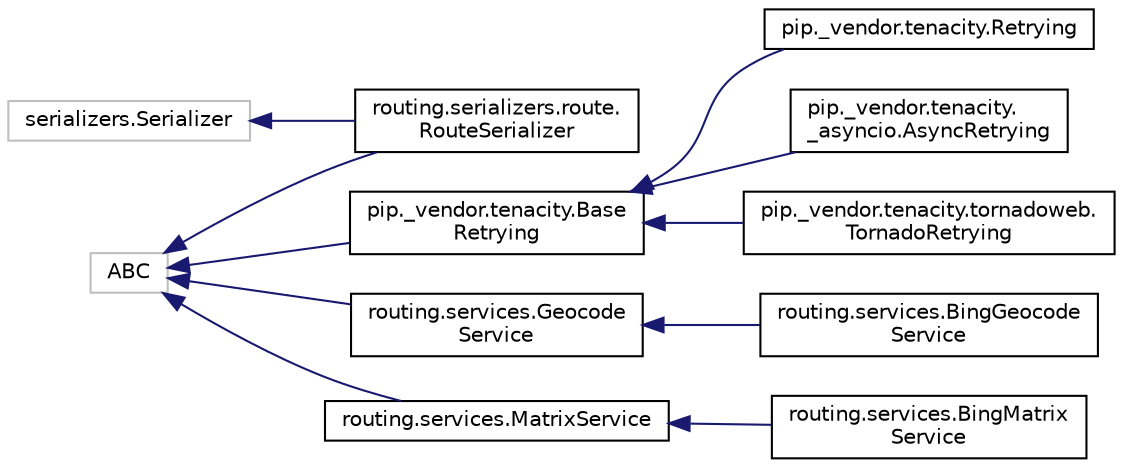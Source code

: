 digraph "Graphical Class Hierarchy"
{
 // LATEX_PDF_SIZE
  edge [fontname="Helvetica",fontsize="10",labelfontname="Helvetica",labelfontsize="10"];
  node [fontname="Helvetica",fontsize="10",shape=record];
  rankdir="LR";
  Node3314 [label="serializers.Serializer",height=0.2,width=0.4,color="grey75", fillcolor="white", style="filled",tooltip=" "];
  Node3314 -> Node0 [dir="back",color="midnightblue",fontsize="10",style="solid",fontname="Helvetica"];
  Node0 [label="routing.serializers.route.\lRouteSerializer",height=0.2,width=0.4,color="black", fillcolor="white", style="filled",URL="$classrouting_1_1serializers_1_1route_1_1_route_serializer.html",tooltip=" "];
  Node3699 [label="ABC",height=0.2,width=0.4,color="grey75", fillcolor="white", style="filled",tooltip=" "];
  Node3699 -> Node3700 [dir="back",color="midnightblue",fontsize="10",style="solid",fontname="Helvetica"];
  Node3700 [label="pip._vendor.tenacity.Base\lRetrying",height=0.2,width=0.4,color="black", fillcolor="white", style="filled",URL="$classpip_1_1__vendor_1_1tenacity_1_1_base_retrying.html",tooltip=" "];
  Node3700 -> Node3701 [dir="back",color="midnightblue",fontsize="10",style="solid",fontname="Helvetica"];
  Node3701 [label="pip._vendor.tenacity.Retrying",height=0.2,width=0.4,color="black", fillcolor="white", style="filled",URL="$classpip_1_1__vendor_1_1tenacity_1_1_retrying.html",tooltip=" "];
  Node3700 -> Node3702 [dir="back",color="midnightblue",fontsize="10",style="solid",fontname="Helvetica"];
  Node3702 [label="pip._vendor.tenacity.\l_asyncio.AsyncRetrying",height=0.2,width=0.4,color="black", fillcolor="white", style="filled",URL="$classpip_1_1__vendor_1_1tenacity_1_1__asyncio_1_1_async_retrying.html",tooltip=" "];
  Node3700 -> Node3703 [dir="back",color="midnightblue",fontsize="10",style="solid",fontname="Helvetica"];
  Node3703 [label="pip._vendor.tenacity.tornadoweb.\lTornadoRetrying",height=0.2,width=0.4,color="black", fillcolor="white", style="filled",URL="$classpip_1_1__vendor_1_1tenacity_1_1tornadoweb_1_1_tornado_retrying.html",tooltip=" "];
  Node3699 -> Node0 [dir="back",color="midnightblue",fontsize="10",style="solid",fontname="Helvetica"];
  Node3699 -> Node3704 [dir="back",color="midnightblue",fontsize="10",style="solid",fontname="Helvetica"];
  Node3704 [label="routing.services.Geocode\lService",height=0.2,width=0.4,color="black", fillcolor="white", style="filled",URL="$classrouting_1_1services_1_1_geocode_service.html",tooltip=" "];
  Node3704 -> Node3705 [dir="back",color="midnightblue",fontsize="10",style="solid",fontname="Helvetica"];
  Node3705 [label="routing.services.BingGeocode\lService",height=0.2,width=0.4,color="black", fillcolor="white", style="filled",URL="$classrouting_1_1services_1_1_bing_geocode_service.html",tooltip=" "];
  Node3699 -> Node3706 [dir="back",color="midnightblue",fontsize="10",style="solid",fontname="Helvetica"];
  Node3706 [label="routing.services.MatrixService",height=0.2,width=0.4,color="black", fillcolor="white", style="filled",URL="$classrouting_1_1services_1_1_matrix_service.html",tooltip=" "];
  Node3706 -> Node3707 [dir="back",color="midnightblue",fontsize="10",style="solid",fontname="Helvetica"];
  Node3707 [label="routing.services.BingMatrix\lService",height=0.2,width=0.4,color="black", fillcolor="white", style="filled",URL="$classrouting_1_1services_1_1_bing_matrix_service.html",tooltip=" "];
}
